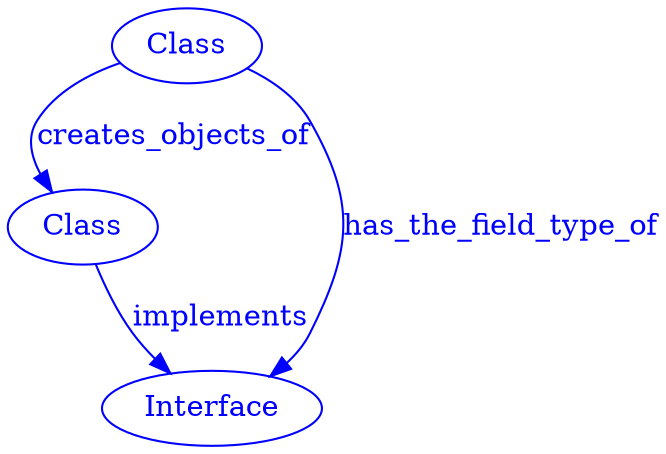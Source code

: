 
digraph SubdueGraph {
  9 [label="Class",color=blue,fontcolor=blue];
  11 [label="Class",color=blue,fontcolor=blue];
  15 [label="Interface",color=blue,fontcolor=blue];
  11 -> 15 [label="implements",color=blue,fontcolor=blue];
  9 -> 15 [label="has_the_field_type_of",color=blue,fontcolor=blue];
  9 -> 11 [label="creates_objects_of",color=blue,fontcolor=blue];
}
